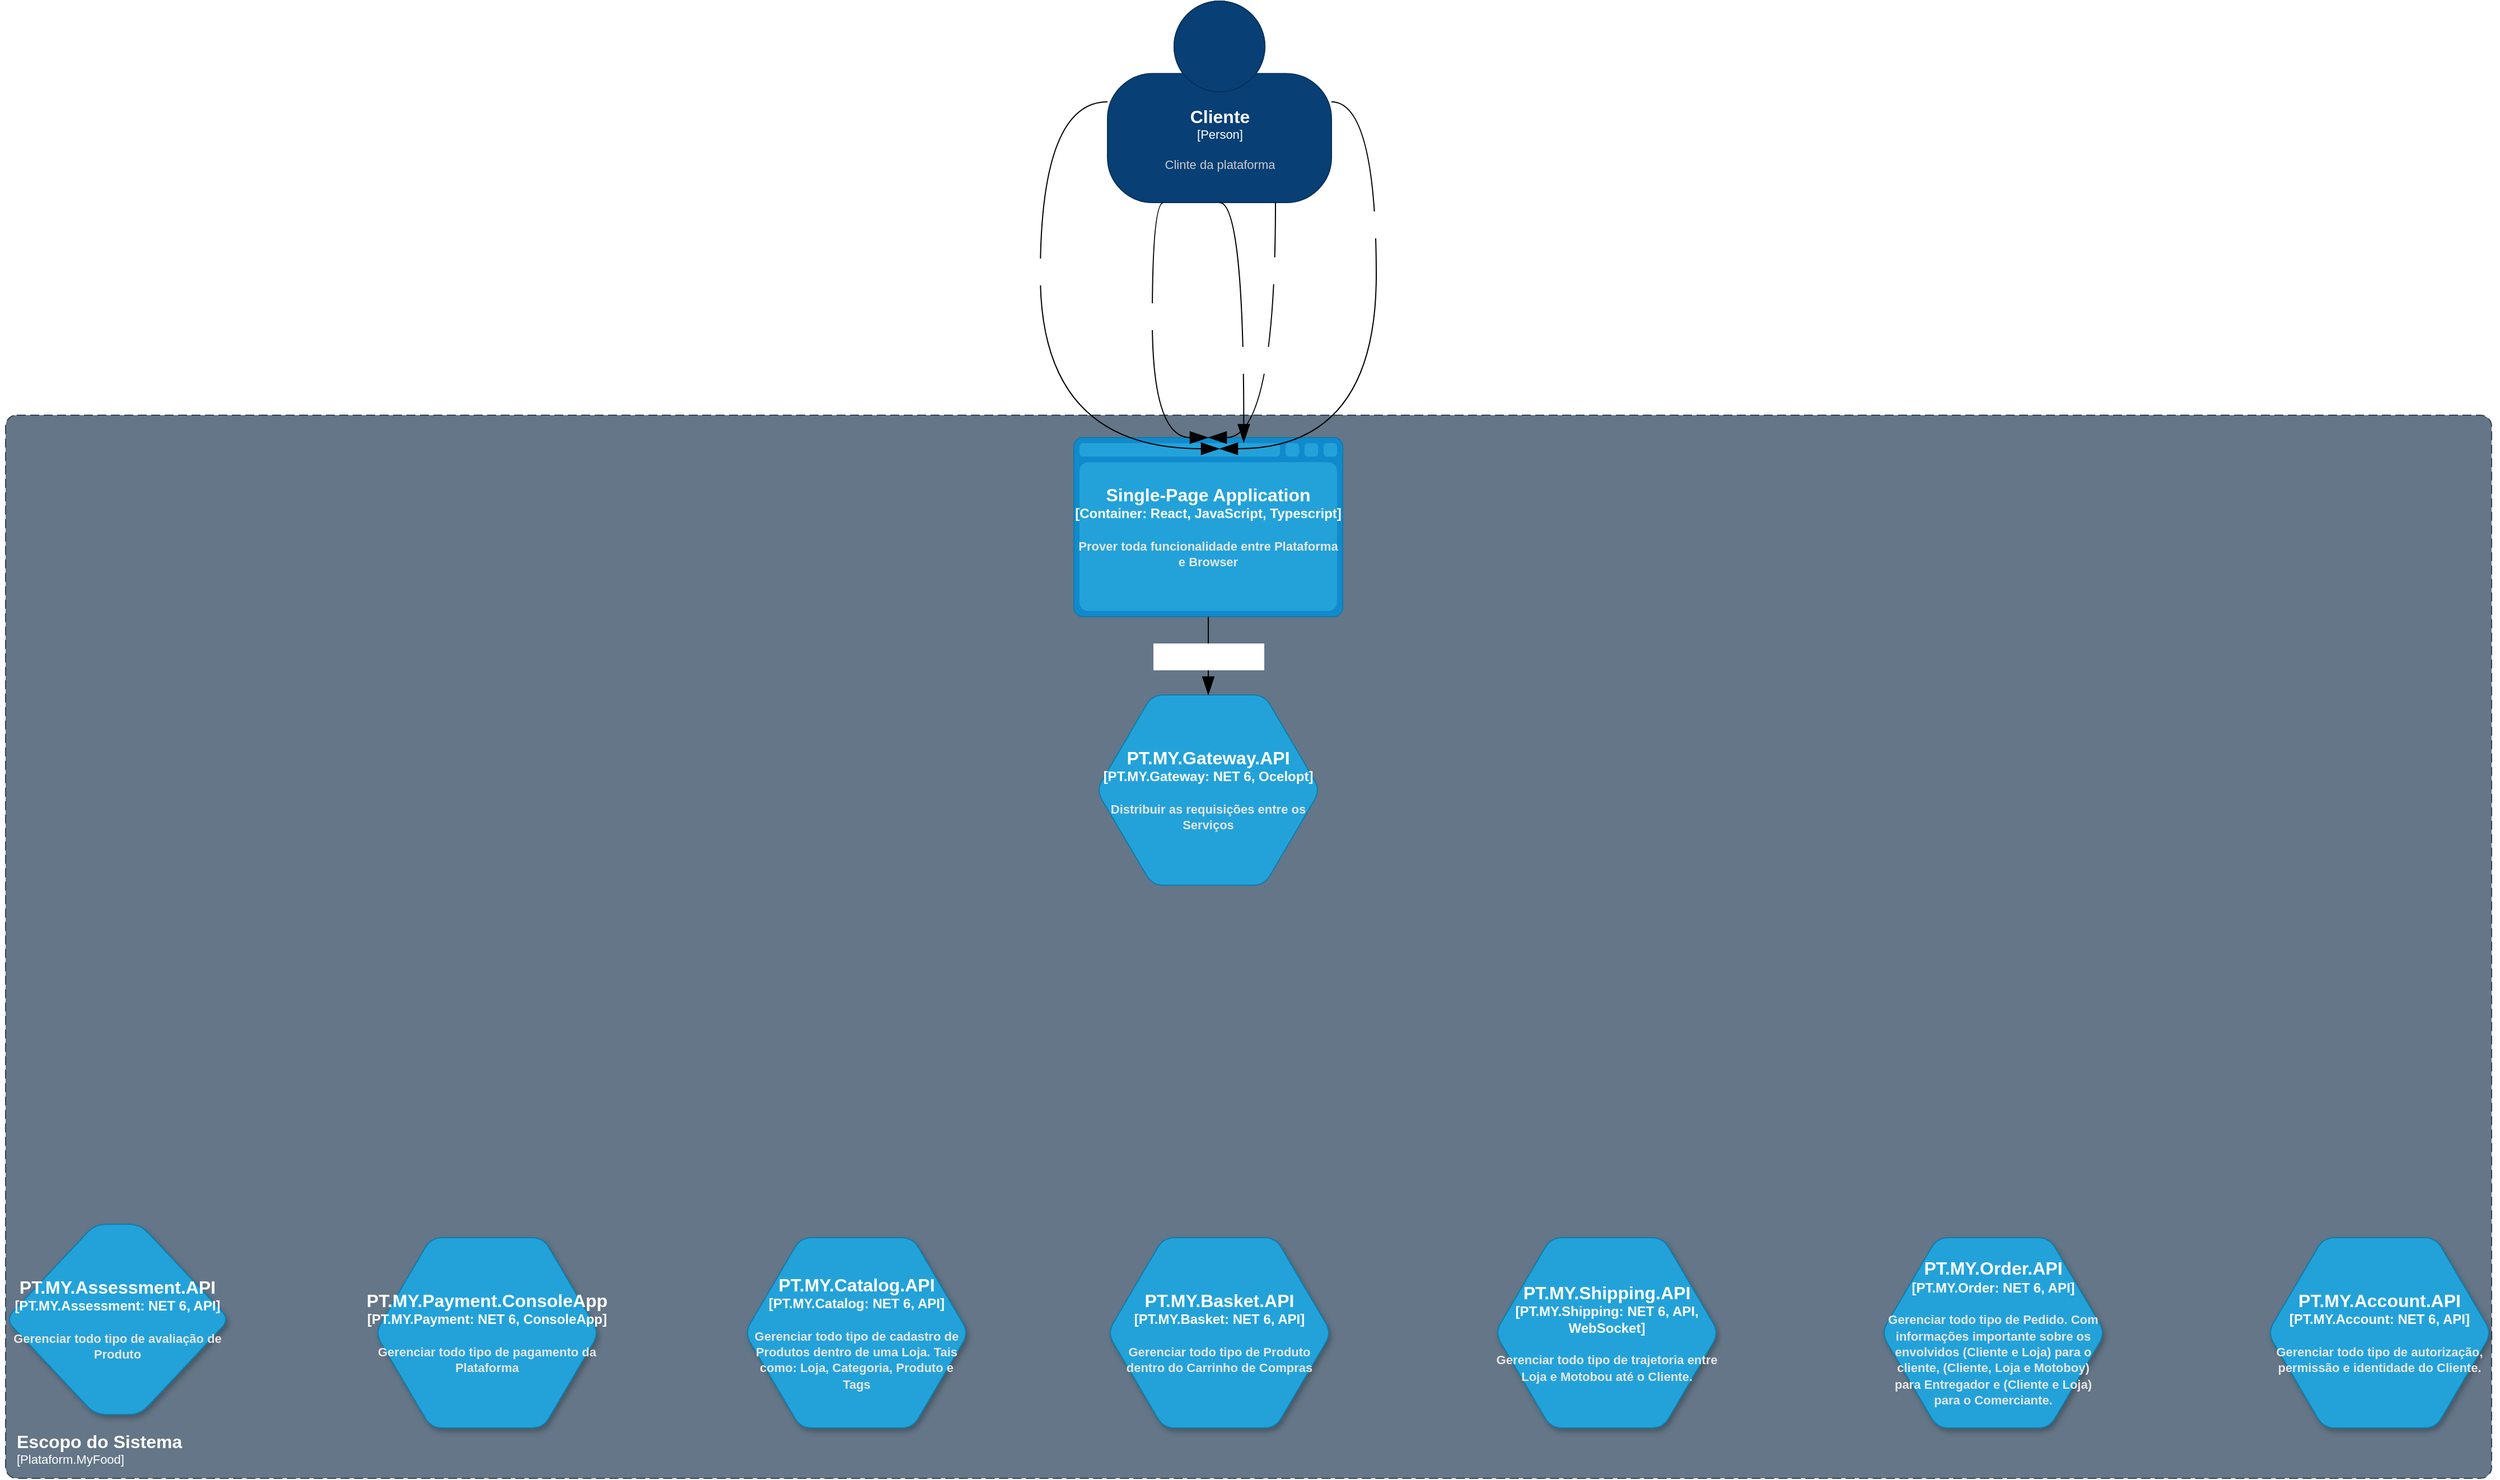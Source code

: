 <mxfile>
    <diagram id="_uV8WsSECseSohdQX9T0" name="Cliente">
        <mxGraphModel dx="2678" dy="3210" grid="1" gridSize="50" guides="1" tooltips="1" connect="1" arrows="1" fold="1" page="1" pageScale="1" pageWidth="413" pageHeight="291" math="0" shadow="0">
            <root>
                <mxCell id="0"/>
                <mxCell id="1" parent="0"/>
                <object placeholders="1" c4Name="Escopo do Sistema" c4Type="SystemScopeBoundary" c4Application="Plataform.MyFood" label="&lt;font style=&quot;font-size: 16px&quot;&gt;&lt;b&gt;&lt;div style=&quot;text-align: left&quot;&gt;%c4Name%&lt;/div&gt;&lt;/b&gt;&lt;/font&gt;&lt;div style=&quot;text-align: left&quot;&gt;[%c4Application%]&lt;/div&gt;" id="Soncr6TduwRKnoVzpao1-6">
                    <mxCell style="rounded=1;fontSize=11;whiteSpace=wrap;html=1;dashed=1;arcSize=20;labelBackgroundColor=none;align=left;verticalAlign=bottom;labelBorderColor=none;spacingTop=0;spacing=10;dashPattern=8 4;metaEdit=1;rotatable=0;perimeter=rectanglePerimeter;noLabel=0;labelPadding=0;allowArrows=0;connectable=0;expand=0;recursiveResize=0;editable=1;pointerEvents=0;absoluteArcSize=1;points=[[0.25,0,0],[0.5,0,0],[0.75,0,0],[1,0.25,0],[1,0.5,0],[1,0.75,0],[0.75,1,0],[0.5,1,0],[0.25,1,0],[0,0.75,0],[0,0.5,0],[0,0.25,0]];fillColor=#647687;fontColor=#ffffff;strokeColor=#314354;" parent="1" vertex="1">
                        <mxGeometry x="-660" y="-150" width="2220" height="950" as="geometry"/>
                    </mxCell>
                </object>
                <object placeholders="1" c4Type="PT.MY.Payment.ConsoleApp" c4Container="PT.MY.Payment" c4Technology="NET 6, ConsoleApp" c4Description="Gerenciar todo tipo de pagamento da Plataforma" label="&lt;font style=&quot;font-size: 16px&quot;&gt;&lt;b&gt;%c4Type%&lt;/font&gt;&lt;div&gt;[%c4Container%:&amp;nbsp;%c4Technology%]&lt;/div&gt;&lt;br&gt;&lt;div&gt;&lt;font style=&quot;font-size: 11px&quot;&gt;&lt;font color=&quot;#E6E6E6&quot;&gt;%c4Description%&lt;/font&gt;&lt;/div&gt;" id="W4E02yLoTRZ_GBcOoKTg-1">
                    <mxCell style="shape=hexagon;size=50;perimeter=hexagonPerimeter2;whiteSpace=wrap;html=1;fixedSize=1;rounded=1;labelBackgroundColor=none;fillColor=#23A2D9;fontSize=12;fontColor=#ffffff;align=center;strokeColor=#0E7DAD;metaEdit=1;points=[[0.5,0,0],[1,0.25,0],[1,0.5,0],[1,0.75,0],[0.5,1,0],[0,0.75,0],[0,0.5,0],[0,0.25,0]];resizable=0;shadow=1;" parent="1" vertex="1">
                        <mxGeometry x="-330" y="585" width="200" height="170" as="geometry"/>
                    </mxCell>
                </object>
                <object placeholders="1" c4Type="PT.MY.Catalog.API" c4Container="PT.MY.Catalog" c4Technology="NET 6, API" c4Description="Gerenciar todo tipo de cadastro de Produtos dentro de uma Loja. Tais como: Loja, Categoria, Produto e Tags " label="&lt;font style=&quot;font-size: 16px&quot;&gt;&lt;b&gt;%c4Type%&lt;/font&gt;&lt;div&gt;[%c4Container%:&amp;nbsp;%c4Technology%]&lt;/div&gt;&lt;br&gt;&lt;div&gt;&lt;font style=&quot;font-size: 11px&quot;&gt;&lt;font color=&quot;#E6E6E6&quot;&gt;%c4Description%&lt;/font&gt;&lt;/div&gt;" id="W4E02yLoTRZ_GBcOoKTg-2">
                    <mxCell style="shape=hexagon;size=50;perimeter=hexagonPerimeter2;whiteSpace=wrap;html=1;fixedSize=1;rounded=1;labelBackgroundColor=none;fillColor=#23A2D9;fontSize=12;fontColor=#ffffff;align=center;strokeColor=#0E7DAD;metaEdit=1;points=[[0.5,0,0],[1,0.25,0],[1,0.5,0],[1,0.75,0],[0.5,1,0],[0,0.75,0],[0,0.5,0],[0,0.25,0]];resizable=0;shadow=1;" vertex="1" parent="1">
                        <mxGeometry y="585" width="200" height="170" as="geometry"/>
                    </mxCell>
                </object>
                <object placeholders="1" c4Type="PT.MY.Basket.API" c4Container="PT.MY.Basket" c4Technology="NET 6, API" c4Description="Gerenciar todo tipo de Produto dentro do Carrinho de Compras " label="&lt;font style=&quot;font-size: 16px&quot;&gt;&lt;b&gt;%c4Type%&lt;/font&gt;&lt;div&gt;[%c4Container%:&amp;nbsp;%c4Technology%]&lt;/div&gt;&lt;br&gt;&lt;div&gt;&lt;font style=&quot;font-size: 11px&quot;&gt;&lt;font color=&quot;#E6E6E6&quot;&gt;%c4Description%&lt;/font&gt;&lt;/div&gt;" id="W4E02yLoTRZ_GBcOoKTg-3">
                    <mxCell style="shape=hexagon;size=50;perimeter=hexagonPerimeter2;whiteSpace=wrap;html=1;fixedSize=1;rounded=1;labelBackgroundColor=none;fillColor=#23A2D9;fontSize=12;fontColor=#ffffff;align=center;strokeColor=#0E7DAD;metaEdit=1;points=[[0.5,0,0],[1,0.25,0],[1,0.5,0],[1,0.75,0],[0.5,1,0],[0,0.75,0],[0,0.5,0],[0,0.25,0]];resizable=0;shadow=1;" vertex="1" parent="1">
                        <mxGeometry x="324" y="585" width="200" height="170" as="geometry"/>
                    </mxCell>
                </object>
                <object placeholders="1" c4Type="PT.MY.Order.API" c4Container="PT.MY.Order" c4Technology="NET 6, API" c4Description="Gerenciar todo tipo de Pedido. Com informações importante sobre os envolvidos (Cliente e Loja) para o cliente, (Cliente, Loja e Motoboy) para Entregador e (Cliente e Loja) para o Comerciante." label="&lt;font style=&quot;font-size: 16px&quot;&gt;&lt;b&gt;%c4Type%&lt;/font&gt;&lt;div&gt;[%c4Container%:&amp;nbsp;%c4Technology%]&lt;/div&gt;&lt;br&gt;&lt;div&gt;&lt;font style=&quot;font-size: 11px&quot;&gt;&lt;font color=&quot;#E6E6E6&quot;&gt;%c4Description%&lt;/font&gt;&lt;/div&gt;" id="W4E02yLoTRZ_GBcOoKTg-4">
                    <mxCell style="shape=hexagon;size=50;perimeter=hexagonPerimeter2;whiteSpace=wrap;html=1;fixedSize=1;rounded=1;labelBackgroundColor=none;fillColor=#23A2D9;fontSize=12;fontColor=#ffffff;align=center;strokeColor=#0E7DAD;metaEdit=1;points=[[0.5,0,0],[1,0.25,0],[1,0.5,0],[1,0.75,0],[0.5,1,0],[0,0.75,0],[0,0.5,0],[0,0.25,0]];resizable=0;shadow=1;" vertex="1" parent="1">
                        <mxGeometry x="1015" y="585" width="200" height="170" as="geometry"/>
                    </mxCell>
                </object>
                <object placeholders="1" c4Type="PT.MY.Shipping.API" c4Container="PT.MY.Shipping" c4Technology="NET 6, API, WebSocket" c4Description="Gerenciar todo tipo de trajetoria entre Loja e Motobou até o Cliente." label="&lt;font style=&quot;font-size: 16px&quot;&gt;&lt;b&gt;%c4Type%&lt;/font&gt;&lt;div&gt;[%c4Container%:&amp;nbsp;%c4Technology%]&lt;/div&gt;&lt;br&gt;&lt;div&gt;&lt;font style=&quot;font-size: 11px&quot;&gt;&lt;font color=&quot;#E6E6E6&quot;&gt;%c4Description%&lt;/font&gt;&lt;/div&gt;" id="W4E02yLoTRZ_GBcOoKTg-5">
                    <mxCell style="shape=hexagon;size=50;perimeter=hexagonPerimeter2;whiteSpace=wrap;html=1;fixedSize=1;rounded=1;labelBackgroundColor=none;fillColor=#23A2D9;fontSize=12;fontColor=#ffffff;align=center;strokeColor=#0E7DAD;metaEdit=1;points=[[0.5,0,0],[1,0.25,0],[1,0.5,0],[1,0.75,0],[0.5,1,0],[0,0.75,0],[0,0.5,0],[0,0.25,0]];resizable=0;shadow=1;" vertex="1" parent="1">
                        <mxGeometry x="670" y="585" width="200" height="170" as="geometry"/>
                    </mxCell>
                </object>
                <object placeholders="1" c4Type="PT.MY.Account.API" c4Container="PT.MY.Account" c4Technology="NET 6, API" c4Description="Gerenciar todo tipo de autorização, permissão e identidade do Cliente." label="&lt;font style=&quot;font-size: 16px&quot;&gt;&lt;b&gt;%c4Type%&lt;/font&gt;&lt;div&gt;[%c4Container%:&amp;nbsp;%c4Technology%]&lt;/div&gt;&lt;br&gt;&lt;div&gt;&lt;font style=&quot;font-size: 11px&quot;&gt;&lt;font color=&quot;#E6E6E6&quot;&gt;%c4Description%&lt;/font&gt;&lt;/div&gt;" id="W4E02yLoTRZ_GBcOoKTg-6">
                    <mxCell style="shape=hexagon;size=50;perimeter=hexagonPerimeter2;whiteSpace=wrap;html=1;fixedSize=1;rounded=1;labelBackgroundColor=none;fillColor=#23A2D9;fontSize=12;fontColor=#ffffff;align=center;strokeColor=#0E7DAD;metaEdit=1;points=[[0.5,0,0],[1,0.25,0],[1,0.5,0],[1,0.75,0],[0.5,1,0],[0,0.75,0],[0,0.5,0],[0,0.25,0]];resizable=0;shadow=1;" vertex="1" parent="1">
                        <mxGeometry x="1360" y="585" width="200" height="170" as="geometry"/>
                    </mxCell>
                </object>
                <object placeholders="1" c4Name="Cliente " c4Type="Person" c4Description="Clinte da plataforma " label="&lt;font style=&quot;font-size: 16px&quot;&gt;&lt;b&gt;%c4Name%&lt;/b&gt;&lt;/font&gt;&lt;div&gt;[%c4Type%]&lt;/div&gt;&lt;br&gt;&lt;div&gt;&lt;font style=&quot;font-size: 11px&quot;&gt;&lt;font color=&quot;#cccccc&quot;&gt;%c4Description%&lt;/font&gt;&lt;/div&gt;" id="Soncr6TduwRKnoVzpao1-2">
                    <mxCell style="html=1;fontSize=11;dashed=0;whitespace=wrap;fillColor=#083F75;strokeColor=#06315C;fontColor=#ffffff;shape=mxgraph.c4.person2;align=center;metaEdit=1;points=[[0.5,0,0],[1,0.5,0],[1,0.75,0],[0.75,1,0],[0.5,1,0],[0.25,1,0],[0,0.75,0],[0,0.5,0]];resizable=0;" parent="1" vertex="1">
                        <mxGeometry x="324.0" y="-520" width="200" height="180" as="geometry"/>
                    </mxCell>
                </object>
                <object placeholders="1" c4Type="Single-Page Application" c4Container="Container" c4Technology="React, JavaScript, Typescript" c4Description="Prover toda funcionalidade entre Plataforma e Browser" label="&lt;font style=&quot;font-size: 16px&quot;&gt;&lt;b&gt;%c4Type%&lt;/font&gt;&lt;div&gt;[%c4Container%:&amp;nbsp;%c4Technology%]&lt;/div&gt;&lt;br&gt;&lt;div&gt;&lt;font style=&quot;font-size: 11px&quot;&gt;&lt;font color=&quot;#E6E6E6&quot;&gt;%c4Description%&lt;/font&gt;&lt;/div&gt;" id="Soncr6TduwRKnoVzpao1-7">
                    <mxCell style="shape=mxgraph.c4.webBrowserContainer;whiteSpace=wrap;html=1;boundedLbl=1;rounded=0;labelBackgroundColor=none;fillColor=#118ACD;fontSize=12;fontColor=#ffffff;align=center;strokeColor=#0E7DAD;metaEdit=1;points=[[0.5,0,0],[1,0.25,0],[1,0.5,0],[1,0.75,0],[0.5,1,0],[0,0.75,0],[0,0.5,0],[0,0.25,0]];resizable=0;" parent="1" vertex="1">
                        <mxGeometry x="294.0" y="-130" width="240" height="160" as="geometry"/>
                    </mxCell>
                </object>
                <object placeholders="1" c4Type="PT.MY.Gateway.API" c4Container="PT.MY.Gateway" c4Technology="NET 6, Ocelopt" c4Description="Distribuir as requisições entre os Serviços" label="&lt;font style=&quot;font-size: 16px&quot;&gt;&lt;b&gt;%c4Type%&lt;/font&gt;&lt;div&gt;[%c4Container%:&amp;nbsp;%c4Technology%]&lt;/div&gt;&lt;br&gt;&lt;div&gt;&lt;font style=&quot;font-size: 11px&quot;&gt;&lt;font color=&quot;#E6E6E6&quot;&gt;%c4Description%&lt;/font&gt;&lt;/div&gt;" id="Soncr6TduwRKnoVzpao1-8">
                    <mxCell style="shape=hexagon;size=50;perimeter=hexagonPerimeter2;whiteSpace=wrap;html=1;fixedSize=1;rounded=1;labelBackgroundColor=none;fillColor=#23A2D9;fontSize=12;fontColor=#ffffff;align=center;strokeColor=#0E7DAD;metaEdit=1;points=[[0.5,0,0],[1,0.25,0],[1,0.5,0],[1,0.75,0],[0.5,1,0],[0,0.75,0],[0,0.5,0],[0,0.25,0]];resizable=0;" parent="1" vertex="1">
                        <mxGeometry x="314.0" y="100" width="200" height="170" as="geometry"/>
                    </mxCell>
                </object>
                <object placeholders="1" c4Type="Relationship" c4Technology="JSON/HTTP" c4Description="Fazer Chamadas API" label="&lt;div style=&quot;text-align: left&quot;&gt;&lt;div style=&quot;text-align: center&quot;&gt;&lt;b&gt;%c4Description%&lt;/b&gt;&lt;/div&gt;&lt;div style=&quot;text-align: center&quot;&gt;[%c4Technology%]&lt;/div&gt;&lt;/div&gt;" id="Soncr6TduwRKnoVzpao1-15">
                    <mxCell style="endArrow=blockThin;html=1;fontSize=10;fontColor=#FFFFFF;strokeWidth=1;endFill=1;elbow=vertical;metaEdit=1;endSize=14;startSize=14;jumpStyle=arc;jumpSize=16;rounded=0;edgeStyle=orthogonalEdgeStyle;exitX=0.5;exitY=1;exitDx=0;exitDy=0;exitPerimeter=0;entryX=0.5;entryY=0;entryDx=0;entryDy=0;entryPerimeter=0;" parent="1" source="Soncr6TduwRKnoVzpao1-7" target="Soncr6TduwRKnoVzpao1-8" edge="1">
                        <mxGeometry width="240" relative="1" as="geometry">
                            <mxPoint x="264.0" y="-110" as="sourcePoint"/>
                            <mxPoint x="504.0" y="-110" as="targetPoint"/>
                        </mxGeometry>
                    </mxCell>
                </object>
                <object placeholders="1" c4Type="Relationship" c4Technology="" c4Description="Visualizar as Lojas, Lanchonetes, Categorias e Produtos" label="&lt;div style=&quot;text-align: left&quot;&gt;&lt;div style=&quot;text-align: center&quot;&gt;&lt;b&gt;%c4Description%&lt;/b&gt;&lt;/div&gt;&lt;div style=&quot;text-align: center&quot;&gt;[%c4Technology%]&lt;/div&gt;&lt;/div&gt;" id="Soncr6TduwRKnoVzpao1-19">
                    <mxCell style="endArrow=blockThin;html=1;fontSize=10;fontColor=#FFFFFF;strokeWidth=1;endFill=1;strokeColor=default;elbow=vertical;metaEdit=1;endSize=14;startSize=14;jumpStyle=arc;jumpSize=16;edgeStyle=orthogonalEdgeStyle;exitX=0.75;exitY=1;exitDx=0;exitDy=0;exitPerimeter=0;curved=1;" parent="1" source="Soncr6TduwRKnoVzpao1-2" edge="1">
                        <mxGeometry x="-0.556" width="240" relative="1" as="geometry">
                            <mxPoint x="154.0" y="-280" as="sourcePoint"/>
                            <mxPoint x="414.0" y="-130" as="targetPoint"/>
                            <Array as="points">
                                <mxPoint x="474.0" y="-130"/>
                            </Array>
                            <mxPoint as="offset"/>
                        </mxGeometry>
                    </mxCell>
                </object>
                <object placeholders="1" c4Type="Relationship" c4Technology="" c4Description="Gerenciar os Produtos no Carrinho" label="&lt;div style=&quot;text-align: left&quot;&gt;&lt;div style=&quot;text-align: center&quot;&gt;&lt;b&gt;%c4Description%&lt;/b&gt;&lt;/div&gt;&lt;div style=&quot;text-align: center&quot;&gt;[%c4Technology%]&lt;/div&gt;&lt;/div&gt;" id="Soncr6TduwRKnoVzpao1-21">
                    <mxCell style="endArrow=blockThin;html=1;fontSize=10;fontColor=#FFFFFF;strokeWidth=1;endFill=1;strokeColor=default;elbow=vertical;metaEdit=1;endSize=14;startSize=14;jumpStyle=arc;jumpSize=16;edgeStyle=orthogonalEdgeStyle;exitX=0.25;exitY=1;exitDx=0;exitDy=0;exitPerimeter=0;entryX=0.5;entryY=0;entryDx=0;entryDy=0;entryPerimeter=0;curved=1;" parent="1" source="Soncr6TduwRKnoVzpao1-2" target="Soncr6TduwRKnoVzpao1-7" edge="1">
                        <mxGeometry x="-0.185" width="240" relative="1" as="geometry">
                            <mxPoint x="334.0" y="-375" as="sourcePoint"/>
                            <mxPoint x="264.0" y="-120" as="targetPoint"/>
                            <Array as="points">
                                <mxPoint x="364.0" y="-340"/>
                                <mxPoint x="364.0" y="-130"/>
                            </Array>
                            <mxPoint y="1" as="offset"/>
                        </mxGeometry>
                    </mxCell>
                </object>
                <object placeholders="1" c4Type="Relationship" c4Technology="" c4Description="Avaliar os Produtos" label="&lt;div style=&quot;text-align: left&quot;&gt;&lt;div style=&quot;text-align: center&quot;&gt;&lt;b&gt;%c4Description%&lt;/b&gt;&lt;/div&gt;&lt;div style=&quot;text-align: center&quot;&gt;[%c4Technology%]&lt;/div&gt;&lt;/div&gt;" id="Soncr6TduwRKnoVzpao1-22">
                    <mxCell style="endArrow=blockThin;html=1;fontSize=10;fontColor=#FFFFFF;strokeWidth=1;endFill=1;strokeColor=default;elbow=vertical;metaEdit=1;endSize=14;startSize=14;jumpStyle=arc;jumpSize=16;edgeStyle=orthogonalEdgeStyle;exitX=0;exitY=0.5;exitDx=0;exitDy=0;exitPerimeter=0;entryX=0.5;entryY=0;entryDx=0;entryDy=0;entryPerimeter=0;curved=1;" parent="1" source="Soncr6TduwRKnoVzpao1-2" edge="1">
                        <mxGeometry x="-0.208" width="240" relative="1" as="geometry">
                            <mxPoint x="484.0" y="-330" as="sourcePoint"/>
                            <mxPoint x="424.0" y="-120" as="targetPoint"/>
                            <mxPoint y="1" as="offset"/>
                            <Array as="points">
                                <mxPoint x="264.0" y="-430"/>
                                <mxPoint x="264.0" y="-120"/>
                            </Array>
                        </mxGeometry>
                    </mxCell>
                </object>
                <object placeholders="1" c4Type="Relationship" c4Technology="" c4Description="Acompanhar o Pedido " label="&lt;div style=&quot;text-align: left&quot;&gt;&lt;div style=&quot;text-align: center&quot;&gt;&lt;b&gt;%c4Description%&lt;/b&gt;&lt;/div&gt;&lt;div style=&quot;text-align: center&quot;&gt;[%c4Technology%]&lt;/div&gt;&lt;/div&gt;" id="Soncr6TduwRKnoVzpao1-23">
                    <mxCell style="endArrow=blockThin;html=1;fontSize=10;fontColor=#FFFFFF;strokeWidth=1;endFill=1;strokeColor=default;elbow=vertical;metaEdit=1;endSize=14;startSize=14;jumpStyle=arc;jumpSize=16;edgeStyle=orthogonalEdgeStyle;exitX=1;exitY=0.5;exitDx=0;exitDy=0;exitPerimeter=0;curved=1;" parent="1" source="Soncr6TduwRKnoVzpao1-2" edge="1">
                        <mxGeometry x="-0.388" width="240" relative="1" as="geometry">
                            <mxPoint x="484.0" y="-330" as="sourcePoint"/>
                            <mxPoint x="424.0" y="-120" as="targetPoint"/>
                            <Array as="points">
                                <mxPoint x="564.0" y="-430"/>
                                <mxPoint x="564.0" y="-120"/>
                            </Array>
                            <mxPoint y="-1" as="offset"/>
                        </mxGeometry>
                    </mxCell>
                </object>
                <object placeholders="1" c4Type="Relationship" c4Technology="" c4Description="Efetuar pagamento Pedido" label="&lt;div style=&quot;text-align: left&quot;&gt;&lt;div style=&quot;text-align: center&quot;&gt;&lt;b&gt;%c4Description%&lt;/b&gt;&lt;/div&gt;&lt;div style=&quot;text-align: center&quot;&gt;[%c4Technology%]&lt;/div&gt;&lt;/div&gt;" id="Soncr6TduwRKnoVzpao1-26">
                    <mxCell style="endArrow=blockThin;html=1;fontSize=10;fontColor=#FFFFFF;strokeWidth=1;endFill=1;strokeColor=default;elbow=vertical;metaEdit=1;endSize=14;startSize=14;jumpStyle=arc;jumpSize=16;edgeStyle=orthogonalEdgeStyle;exitX=0.5;exitY=1;exitDx=0;exitDy=0;exitPerimeter=0;curved=1;entryX=0.632;entryY=0.028;entryDx=0;entryDy=0;entryPerimeter=0;" parent="1" source="Soncr6TduwRKnoVzpao1-2" target="Soncr6TduwRKnoVzpao1-7" edge="1">
                        <mxGeometry x="0.369" width="240" relative="1" as="geometry">
                            <mxPoint x="534.0" y="-420" as="sourcePoint"/>
                            <mxPoint x="424.0" y="-110" as="targetPoint"/>
                            <Array as="points">
                                <mxPoint x="446.0" y="-340"/>
                            </Array>
                            <mxPoint as="offset"/>
                        </mxGeometry>
                    </mxCell>
                </object>
                <object placeholders="1" c4Type="PT.MY.Assessment.API" c4Container="PT.MY.Assessment" c4Technology="NET 6, API" c4Description="Gerenciar todo tipo de avaliação de Produto" label="&lt;font style=&quot;font-size: 16px&quot;&gt;&lt;b&gt;%c4Type%&lt;/font&gt;&lt;div&gt;[%c4Container%:&amp;nbsp;%c4Technology%]&lt;/div&gt;&lt;br&gt;&lt;div&gt;&lt;font style=&quot;font-size: 11px&quot;&gt;&lt;font color=&quot;#E6E6E6&quot;&gt;%c4Description%&lt;/font&gt;&lt;/div&gt;" id="W4E02yLoTRZ_GBcOoKTg-8">
                    <mxCell style="shape=hexagon;size=80;perimeter=hexagonPerimeter2;whiteSpace=wrap;html=1;fixedSize=1;rounded=1;labelBackgroundColor=none;fillColor=#23A2D9;fontSize=12;fontColor=#ffffff;align=center;strokeColor=#0E7DAD;metaEdit=1;points=[[0.5,0,0],[1,0.25,0],[1,0.5,0],[1,0.75,0],[0.5,1,0],[0,0.75,0],[0,0.5,0],[0,0.25,0]];resizable=0;shadow=1;" vertex="1" parent="1">
                        <mxGeometry x="-660" y="573" width="200" height="170" as="geometry"/>
                    </mxCell>
                </object>
            </root>
        </mxGraphModel>
    </diagram>
    <diagram id="ripkrFdye2kCkY07qb8o" name="Motoboy">
        <mxGraphModel dx="1029" dy="1460" grid="1" gridSize="10" guides="1" tooltips="1" connect="1" arrows="1" fold="1" page="1" pageScale="1" pageWidth="827" pageHeight="1169" math="0" shadow="0">
            <root>
                <mxCell id="eBm6esUlXjSZQAqYStJm-0"/>
                <mxCell id="eBm6esUlXjSZQAqYStJm-1" parent="eBm6esUlXjSZQAqYStJm-0"/>
            </root>
        </mxGraphModel>
    </diagram>
    <diagram id="kf_PheZCBXeYjU89UZvq" name="Assinatura">
        <mxGraphModel grid="1" gridSize="10" guides="1" tooltips="1" connect="1" arrows="1" page="1" fold="1" pageScale="1" pageWidth="827" pageHeight="1169" math="0" shadow="0">
            <root>
                <mxCell id="Di6spuNAViXlPUS7z1cN-0"/>
                <mxCell id="Di6spuNAViXlPUS7z1cN-1" parent="Di6spuNAViXlPUS7z1cN-0"/>
            </root>
        </mxGraphModel>
    </diagram>
    <diagram id="_y7d0lxpdz2Qcm548ULd" name="Comerciante">
        <mxGraphModel grid="1" gridSize="10" guides="1" tooltips="1" connect="1" arrows="1" page="1" fold="1" pageScale="1" pageWidth="827" pageHeight="1169" math="0" shadow="0">
            <root>
                <mxCell id="-leJtd9WzwF2uYeRZPoL-0"/>
                <mxCell id="-leJtd9WzwF2uYeRZPoL-1" parent="-leJtd9WzwF2uYeRZPoL-0"/>
            </root>
        </mxGraphModel>
    </diagram>
</mxfile>